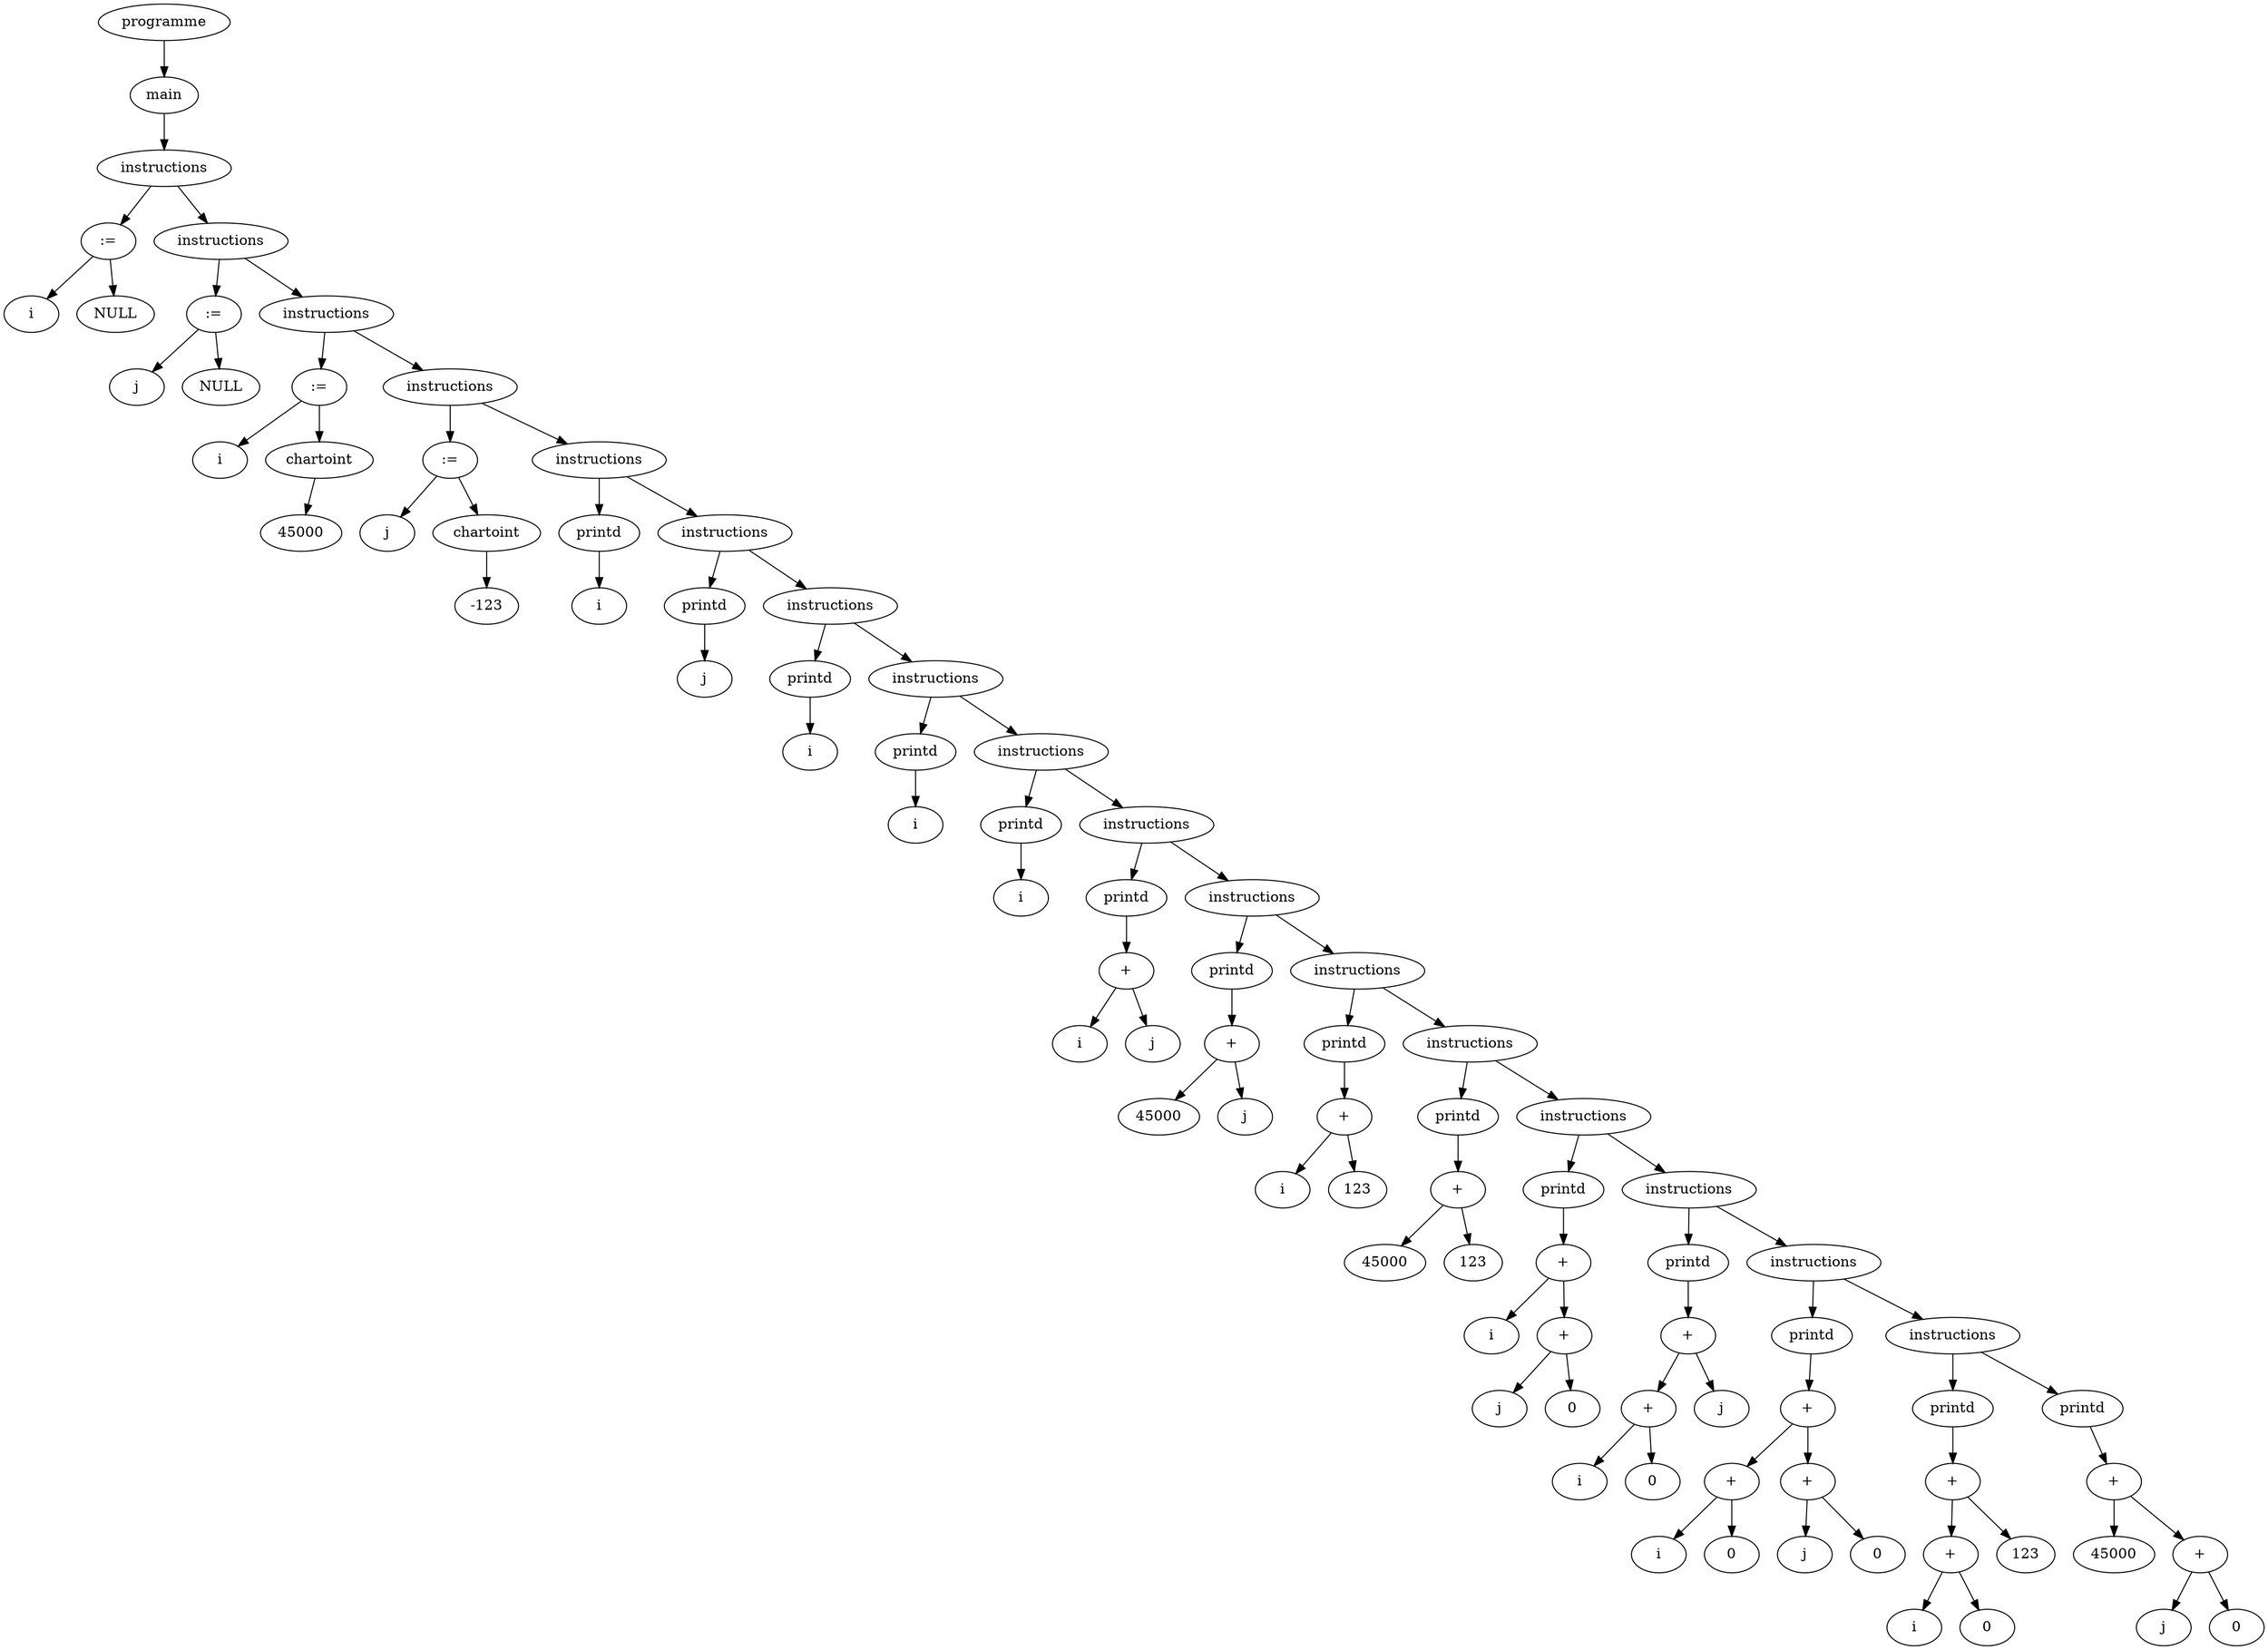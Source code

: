 digraph mon_programme {

node1 [label="programme" shape=ellipse ];
node2 [label="main" shape=ellipse ];
node3 [label="instructions" shape=ellipse ];
node4 [label=":=" shape=ellipse ];
node5 [label="i" shape=ellipse ];
node6 [label="NULL" shape=ellipse ];
node7 [label="instructions" shape=ellipse ];
node8 [label=":=" shape=ellipse ];
node9 [label="j" shape=ellipse ];
node10 [label="NULL" shape=ellipse ];
node11 [label="instructions" shape=ellipse ];
node12 [label=":=" shape=ellipse ];
node13 [label="i" shape=ellipse ];
node14 [label="chartoint" shape=ellipse ];
node15 [label="45000" shape=ellipse ];
node16 [label="instructions" shape=ellipse ];
node17 [label=":=" shape=ellipse ];
node18 [label="j" shape=ellipse ];
node19 [label="chartoint" shape=ellipse ];
node20 [label="-123" shape=ellipse ];
node21 [label="instructions" shape=ellipse ];
node22 [label="printd" shape=ellipse ];
node23 [label="i" shape=ellipse ];
node24 [label="instructions" shape=ellipse ];
node25 [label="printd" shape=ellipse ];
node26 [label="j" shape=ellipse ];
node27 [label="instructions" shape=ellipse ];
node28 [label="printd" shape=ellipse ];
node29 [label="i" shape=ellipse ];
node30 [label="instructions" shape=ellipse ];
node31 [label="printd" shape=ellipse ];
node32 [label="i" shape=ellipse ];
node33 [label="instructions" shape=ellipse ];
node34 [label="printd" shape=ellipse ];
node35 [label="i" shape=ellipse ];
node36 [label="instructions" shape=ellipse ];
node37 [label="printd" shape=ellipse ];
node38 [label="+" shape=ellipse ];
node39 [label="i" shape=ellipse ];
node40 [label="j" shape=ellipse ];
node41 [label="instructions" shape=ellipse ];
node42 [label="printd" shape=ellipse ];
node43 [label="+" shape=ellipse ];
node44 [label="45000" shape=ellipse ];
node45 [label="j" shape=ellipse ];
node46 [label="instructions" shape=ellipse ];
node47 [label="printd" shape=ellipse ];
node48 [label="+" shape=ellipse ];
node49 [label="i" shape=ellipse ];
node50 [label="123" shape=ellipse ];
node51 [label="instructions" shape=ellipse ];
node52 [label="printd" shape=ellipse ];
node53 [label="+" shape=ellipse ];
node54 [label="45000" shape=ellipse ];
node55 [label="123" shape=ellipse ];
node56 [label="instructions" shape=ellipse ];
node57 [label="printd" shape=ellipse ];
node58 [label="+" shape=ellipse ];
node59 [label="i" shape=ellipse ];
node60 [label="+" shape=ellipse ];
node61 [label="j" shape=ellipse ];
node62 [label="0" shape=ellipse ];
node63 [label="instructions" shape=ellipse ];
node64 [label="printd" shape=ellipse ];
node65 [label="+" shape=ellipse ];
node66 [label="+" shape=ellipse ];
node67 [label="i" shape=ellipse ];
node68 [label="0" shape=ellipse ];
node69 [label="j" shape=ellipse ];
node70 [label="instructions" shape=ellipse ];
node71 [label="printd" shape=ellipse ];
node72 [label="+" shape=ellipse ];
node73 [label="+" shape=ellipse ];
node74 [label="i" shape=ellipse ];
node75 [label="0" shape=ellipse ];
node76 [label="+" shape=ellipse ];
node77 [label="j" shape=ellipse ];
node78 [label="0" shape=ellipse ];
node79 [label="instructions" shape=ellipse ];
node80 [label="printd" shape=ellipse ];
node81 [label="+" shape=ellipse ];
node82 [label="+" shape=ellipse ];
node83 [label="i" shape=ellipse ];
node84 [label="0" shape=ellipse ];
node85 [label="123" shape=ellipse ];
node86 [label="printd" shape=ellipse ];
node87 [label="+" shape=ellipse ];
node88 [label="45000" shape=ellipse ];
node89 [label="+" shape=ellipse ];
node90 [label="j" shape=ellipse ];
node91 [label="0" shape=ellipse ];
node4->node5;
node4->node6;
node8->node9;
node8->node10;
node14->node15;
node12->node13;
node12->node14;
node19->node20;
node17->node18;
node17->node19;
node22->node23;
node25->node26;
node28->node29;
node31->node32;
node34->node35;
node38->node39;
node38->node40;
node37->node38;
node43->node44;
node43->node45;
node42->node43;
node48->node49;
node48->node50;
node47->node48;
node53->node54;
node53->node55;
node52->node53;
node60->node61;
node60->node62;
node58->node59;
node58->node60;
node57->node58;
node66->node67;
node66->node68;
node65->node66;
node65->node69;
node64->node65;
node73->node74;
node73->node75;
node76->node77;
node76->node78;
node72->node73;
node72->node76;
node71->node72;
node82->node83;
node82->node84;
node81->node82;
node81->node85;
node80->node81;
node89->node90;
node89->node91;
node87->node88;
node87->node89;
node86->node87;
node79->node80;
node79->node86;
node70->node71;
node70->node79;
node63->node64;
node63->node70;
node56->node57;
node56->node63;
node51->node52;
node51->node56;
node46->node47;
node46->node51;
node41->node42;
node41->node46;
node36->node37;
node36->node41;
node33->node34;
node33->node36;
node30->node31;
node30->node33;
node27->node28;
node27->node30;
node24->node25;
node24->node27;
node21->node22;
node21->node24;
node16->node17;
node16->node21;
node11->node12;
node11->node16;
node7->node8;
node7->node11;
node3->node4;
node3->node7;
node2->node3;
node1->node2;
}